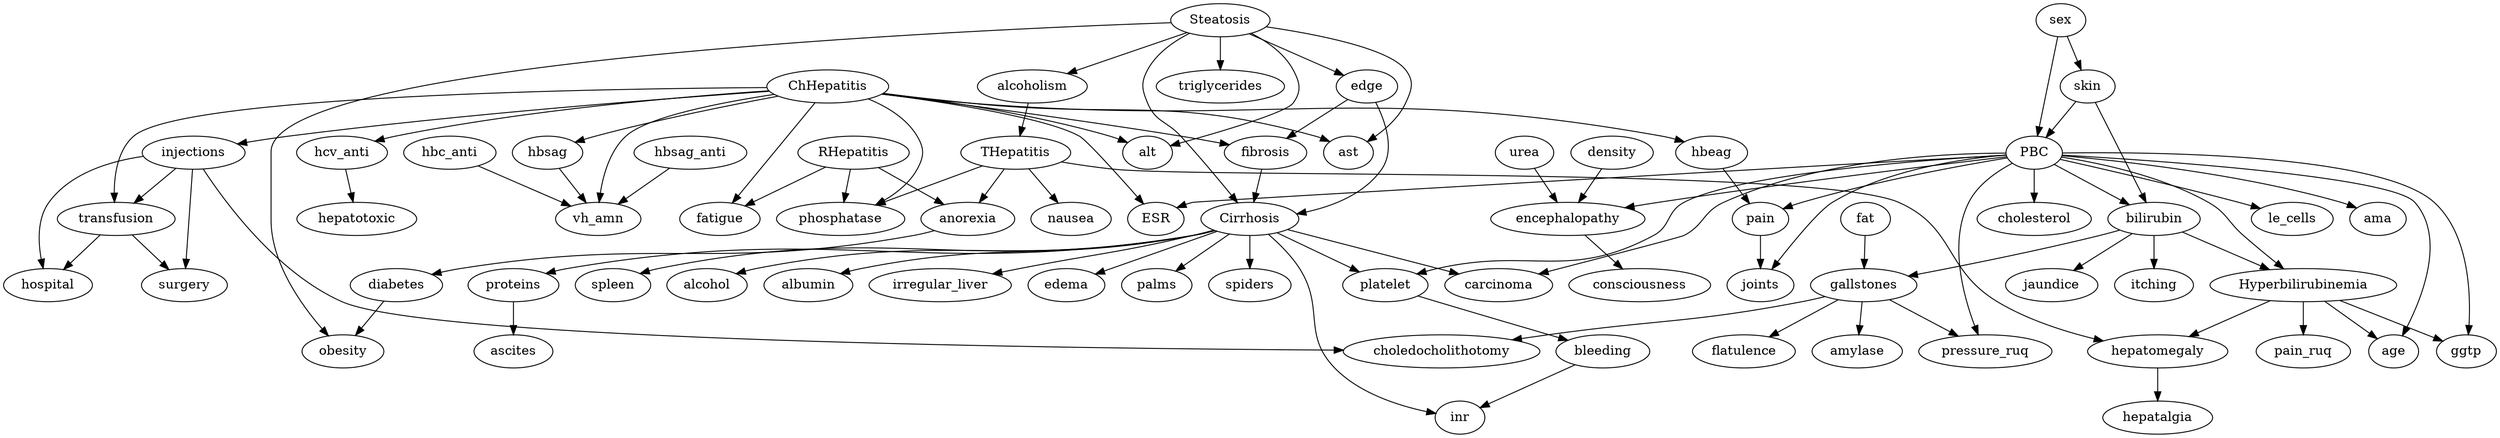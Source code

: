 digraph G {
    "bilirubin" -> "jaundice";
    "PBC" -> "cholesterol";
    "Cirrhosis" -> "alcohol";
    "hcv_anti" -> "hepatotoxic";
    "proteins" -> "ascites";
    "ChHepatitis" -> "hbeag";
    "ChHepatitis" -> "alt";
    "Steatosis" -> "alt";
    "PBC" -> "bilirubin";
    "skin" -> "bilirubin";
    "PBC" -> "ggtp";
    "Hyperbilirubinemia" -> "ggtp";
    "THepatitis" -> "phosphatase";
    "ChHepatitis" -> "phosphatase";
    "RHepatitis" -> "phosphatase";
    "ChHepatitis" -> "vh_amn";
    "hbsag" -> "vh_amn";
    "hbsag_anti" -> "vh_amn";
    "hbc_anti" -> "vh_amn";
    "gallstones" -> "flatulence";
    "Cirrhosis" -> "albumin";
    "diabetes" -> "obesity";
    "Steatosis" -> "obesity";
    "Steatosis" -> "alcoholism";
    "Cirrhosis" -> "irregular_liver";
    "gallstones" -> "pressure_ruq";
    "PBC" -> "pressure_ruq";
    "sex" -> "skin";
    "gallstones" -> "amylase";
    "Cirrhosis" -> "edema";
    "bilirubin" -> "itching";
    "ChHepatitis" -> "ast";
    "Steatosis" -> "ast";
    "THepatitis" -> "hepatomegaly";
    "Hyperbilirubinemia" -> "hepatomegaly";
    "PBC" -> "encephalopathy";
    "urea" -> "encephalopathy";
    "density" -> "encephalopathy";
    "THepatitis" -> "anorexia";
    "RHepatitis" -> "anorexia";
    "PBC" -> "le_cells";
    "PBC" -> "ama";
    "PBC" -> "joints";
    "pain" -> "joints";
    "injections" -> "transfusion";
    "ChHepatitis" -> "transfusion";
    "platelet" -> "bleeding";
    "Cirrhosis" -> "palms";
    "ChHepatitis" -> "hbsag";
    "PBC" -> "age";
    "Hyperbilirubinemia" -> "age";
    "fibrosis" -> "Cirrhosis";
    "Steatosis" -> "Cirrhosis";
    "edge" -> "Cirrhosis";
    "ChHepatitis" -> "hcv_anti";
    "Cirrhosis" -> "spiders";
    "injections" -> "surgery";
    "transfusion" -> "surgery";
    "PBC" -> "platelet";
    "Cirrhosis" -> "platelet";
    "sex" -> "PBC";
    "skin" -> "PBC";
    "ChHepatitis" -> "fatigue";
    "RHepatitis" -> "fatigue";
    "PBC" -> "carcinoma";
    "Cirrhosis" -> "carcinoma";
    "Steatosis" -> "edge";
    "Cirrhosis" -> "spleen";
    "bilirubin" -> "gallstones";
    "fat" -> "gallstones";
    "THepatitis" -> "nausea";
    "ChHepatitis" -> "fibrosis";
    "edge" -> "fibrosis";
    "alcoholism" -> "THepatitis";
    "injections" -> "hospital";
    "transfusion" -> "hospital";
    "anorexia" -> "diabetes";
    "gallstones" -> "choledocholithotomy";
    "injections" -> "choledocholithotomy";
    "ChHepatitis" -> "injections";
    "PBC" -> "Hyperbilirubinemia";
    "bilirubin" -> "Hyperbilirubinemia";
    "PBC" -> "pain";
    "hbeag" -> "pain";
    "Cirrhosis" -> "inr";
    "bleeding" -> "inr";
    "Steatosis" -> "triglycerides";
    "ChHepatitis" -> "ESR";
    "PBC" -> "ESR";
    "hepatomegaly" -> "hepatalgia";
    "encephalopathy" -> "consciousness";
    "Cirrhosis" -> "proteins";
    "Hyperbilirubinemia" -> "pain_ruq";
}
